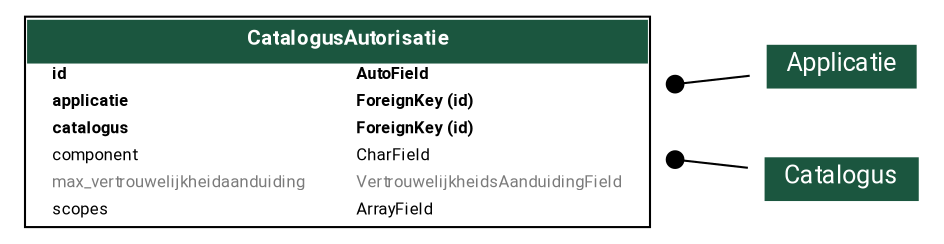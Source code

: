 digraph model_graph {



  fontname = "Roboto"
  fontsize = 8
  splines  = true
  rankdir = "LR"

  node [
    fontname = "Roboto"
    fontsize = 8
    shape = "plaintext"
  ]

  edge [
    fontname = "Roboto"
    fontsize = 8
  ]

  // Labels


  openzaak_components_autorisaties_models_CatalogusAutorisatie [label=<
    <TABLE BGCOLOR="white" BORDER="1" CELLBORDER="0" CELLSPACING="0">
    <TR><TD COLSPAN="2" CELLPADDING="5" ALIGN="CENTER" BGCOLOR="#1b563f">
    <FONT FACE="Roboto" COLOR="white" POINT-SIZE="10"><B>
    CatalogusAutorisatie
    </B></FONT></TD></TR>
  
  
    <TR><TD ALIGN="LEFT" BORDER="0">
    <FONT FACE="Roboto"><B>id</B></FONT>
    </TD><TD ALIGN="LEFT">
    <FONT FACE="Roboto"><B>AutoField</B></FONT>
    </TD></TR>
  
  
  
    <TR><TD ALIGN="LEFT" BORDER="0">
    <FONT FACE="Roboto"><B>applicatie</B></FONT>
    </TD><TD ALIGN="LEFT">
    <FONT FACE="Roboto"><B>ForeignKey (id)</B></FONT>
    </TD></TR>
  
  
  
    <TR><TD ALIGN="LEFT" BORDER="0">
    <FONT FACE="Roboto"><B>catalogus</B></FONT>
    </TD><TD ALIGN="LEFT">
    <FONT FACE="Roboto"><B>ForeignKey (id)</B></FONT>
    </TD></TR>
  
  
  
    <TR><TD ALIGN="LEFT" BORDER="0">
    <FONT FACE="Roboto">component</FONT>
    </TD><TD ALIGN="LEFT">
    <FONT FACE="Roboto">CharField</FONT>
    </TD></TR>
  
  
  
    <TR><TD ALIGN="LEFT" BORDER="0">
    <FONT COLOR="#7B7B7B" FACE="Roboto">max_vertrouwelijkheidaanduiding</FONT>
    </TD><TD ALIGN="LEFT">
    <FONT COLOR="#7B7B7B" FACE="Roboto">VertrouwelijkheidsAanduidingField</FONT>
    </TD></TR>
  
  
  
    <TR><TD ALIGN="LEFT" BORDER="0">
    <FONT FACE="Roboto">scopes</FONT>
    </TD><TD ALIGN="LEFT">
    <FONT FACE="Roboto">ArrayField</FONT>
    </TD></TR>
  
  
    </TABLE>
    >]




  // Relations
  vng_api_common_authorizations_models_Applicatie [label=<
  <TABLE BGCOLOR="white" BORDER="0" CELLBORDER="0" CELLSPACING="0">
  <TR><TD COLSPAN="2" CELLPADDING="4" ALIGN="CENTER" BGCOLOR="#1b563f">
  <FONT FACE="Roboto" POINT-SIZE="12" COLOR="white">Applicatie</FONT>
  </TD></TR>
  </TABLE>
  >]
  openzaak_components_autorisaties_models_CatalogusAutorisatie -> vng_api_common_authorizations_models_Applicatie
  [label=" "] [arrowhead=none, arrowtail=dot, dir=both];
  openzaak_components_catalogi_models_catalogus_Catalogus [label=<
  <TABLE BGCOLOR="white" BORDER="0" CELLBORDER="0" CELLSPACING="0">
  <TR><TD COLSPAN="2" CELLPADDING="4" ALIGN="CENTER" BGCOLOR="#1b563f">
  <FONT FACE="Roboto" POINT-SIZE="12" COLOR="white">Catalogus</FONT>
  </TD></TR>
  </TABLE>
  >]
  openzaak_components_autorisaties_models_CatalogusAutorisatie -> openzaak_components_catalogi_models_catalogus_Catalogus
  [label=" "] [arrowhead=none, arrowtail=dot, dir=both];
}
